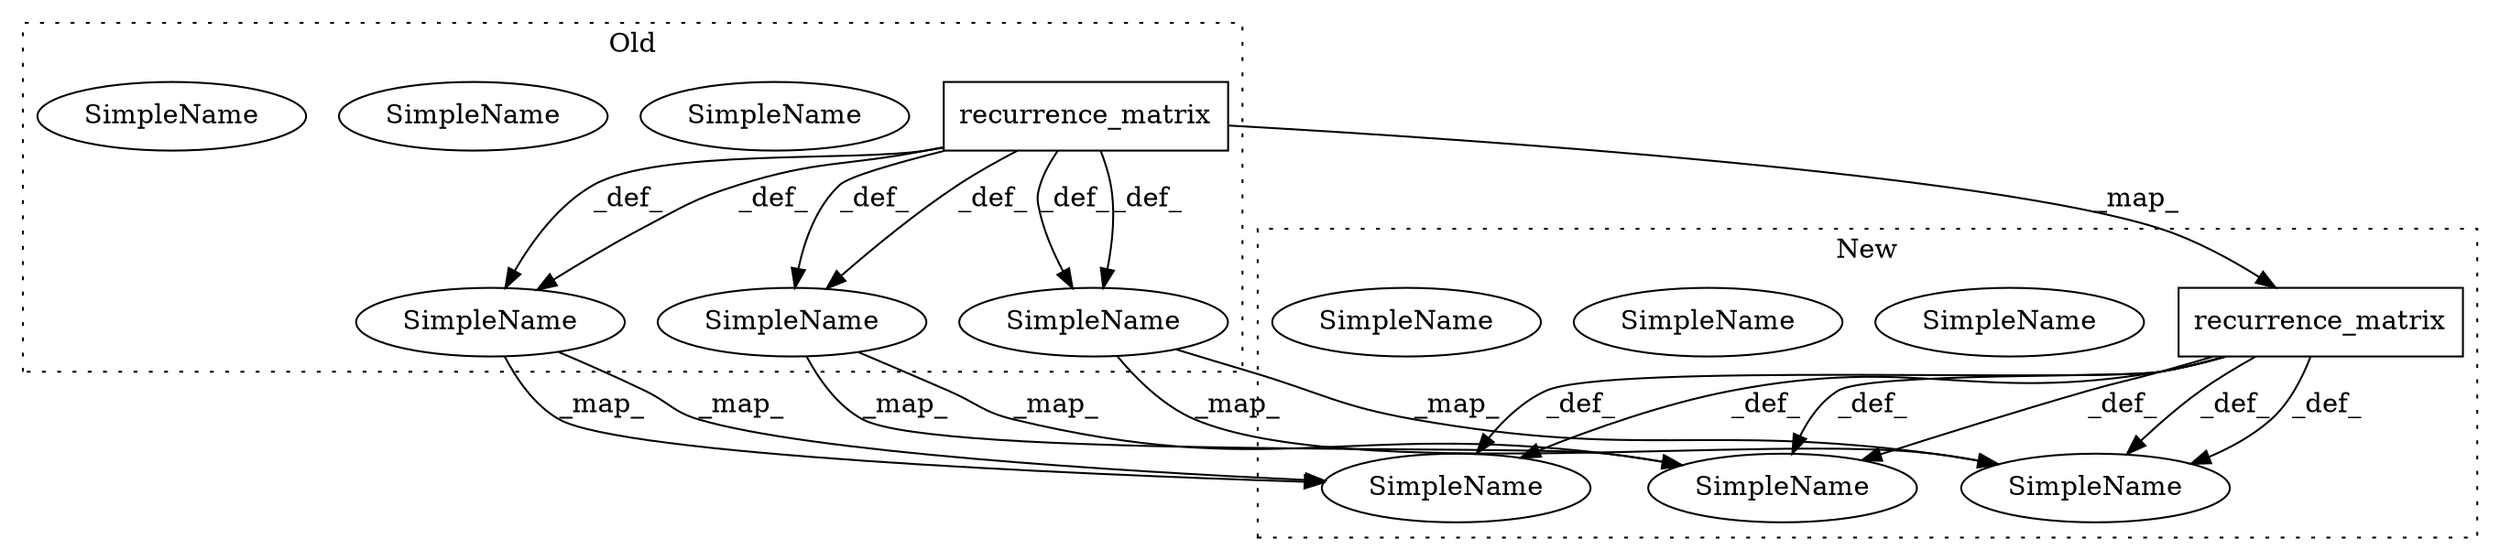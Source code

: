 digraph G {
subgraph cluster0 {
1 [label="recurrence_matrix" a="32" s="5458,5482" l="18,1" shape="box"];
3 [label="SimpleName" a="42" s="5509" l="10" shape="ellipse"];
6 [label="SimpleName" a="42" s="5509" l="10" shape="ellipse"];
7 [label="SimpleName" a="42" s="5438" l="3" shape="ellipse"];
10 [label="SimpleName" a="42" s="5438" l="3" shape="ellipse"];
11 [label="SimpleName" a="42" s="5560" l="3" shape="ellipse"];
14 [label="SimpleName" a="42" s="5560" l="3" shape="ellipse"];
label = "Old";
style="dotted";
}
subgraph cluster1 {
2 [label="recurrence_matrix" a="32" s="5462,5486" l="18,1" shape="box"];
4 [label="SimpleName" a="42" s="5493" l="10" shape="ellipse"];
5 [label="SimpleName" a="42" s="5493" l="10" shape="ellipse"];
8 [label="SimpleName" a="42" s="5442" l="3" shape="ellipse"];
9 [label="SimpleName" a="42" s="5442" l="3" shape="ellipse"];
12 [label="SimpleName" a="42" s="5544" l="3" shape="ellipse"];
13 [label="SimpleName" a="42" s="5544" l="3" shape="ellipse"];
label = "New";
style="dotted";
}
1 -> 6 [label="_def_"];
1 -> 14 [label="_def_"];
1 -> 10 [label="_def_"];
1 -> 6 [label="_def_"];
1 -> 10 [label="_def_"];
1 -> 2 [label="_map_"];
1 -> 14 [label="_def_"];
2 -> 13 [label="_def_"];
2 -> 9 [label="_def_"];
2 -> 13 [label="_def_"];
2 -> 9 [label="_def_"];
2 -> 5 [label="_def_"];
2 -> 5 [label="_def_"];
6 -> 5 [label="_map_"];
6 -> 5 [label="_map_"];
10 -> 9 [label="_map_"];
10 -> 9 [label="_map_"];
14 -> 13 [label="_map_"];
14 -> 13 [label="_map_"];
}